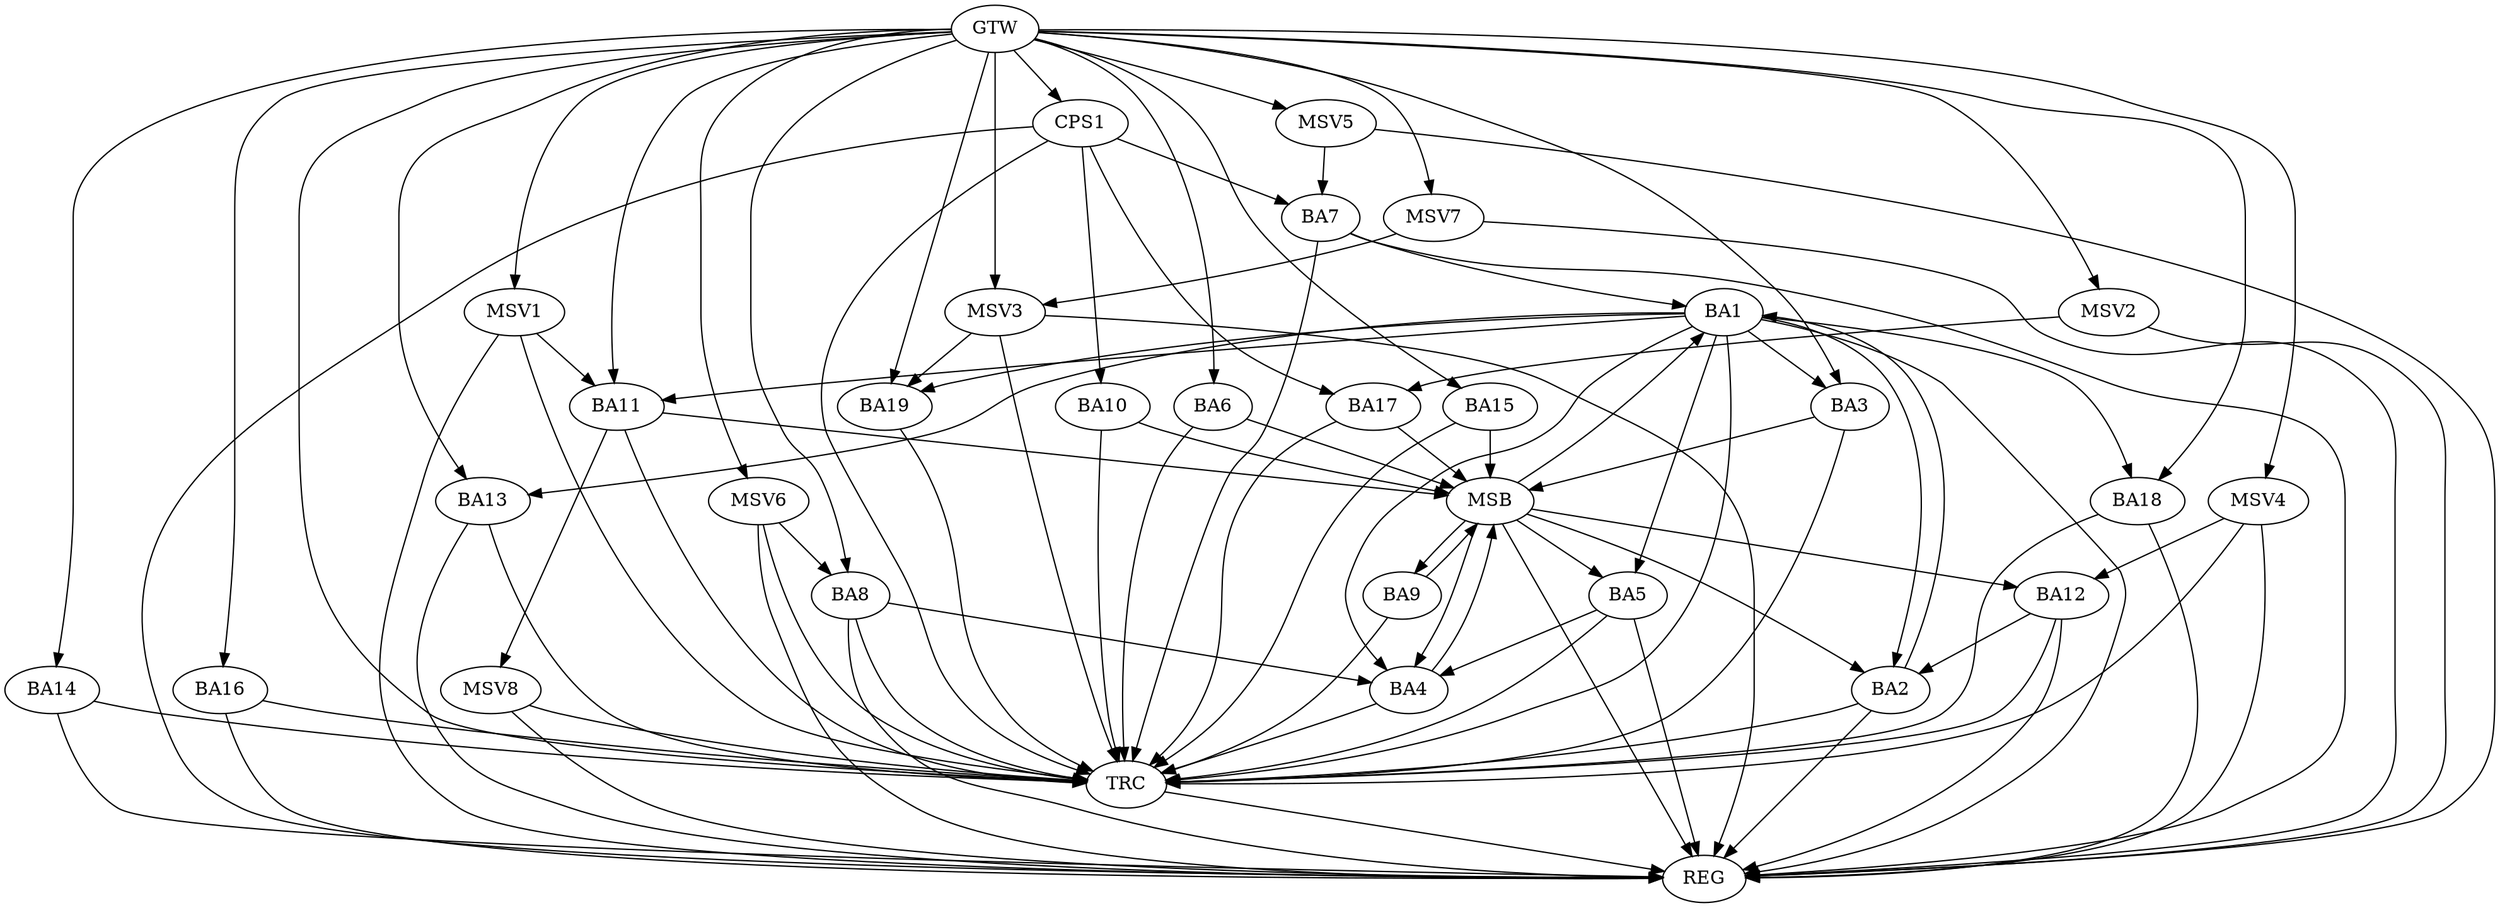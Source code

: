 strict digraph G {
  BA1 [ label="BA1" ];
  BA2 [ label="BA2" ];
  BA3 [ label="BA3" ];
  BA4 [ label="BA4" ];
  BA5 [ label="BA5" ];
  BA6 [ label="BA6" ];
  BA7 [ label="BA7" ];
  BA8 [ label="BA8" ];
  BA9 [ label="BA9" ];
  BA10 [ label="BA10" ];
  BA11 [ label="BA11" ];
  BA12 [ label="BA12" ];
  BA13 [ label="BA13" ];
  BA14 [ label="BA14" ];
  BA15 [ label="BA15" ];
  BA16 [ label="BA16" ];
  BA17 [ label="BA17" ];
  BA18 [ label="BA18" ];
  BA19 [ label="BA19" ];
  CPS1 [ label="CPS1" ];
  GTW [ label="GTW" ];
  REG [ label="REG" ];
  MSB [ label="MSB" ];
  TRC [ label="TRC" ];
  MSV1 [ label="MSV1" ];
  MSV2 [ label="MSV2" ];
  MSV3 [ label="MSV3" ];
  MSV4 [ label="MSV4" ];
  MSV5 [ label="MSV5" ];
  MSV6 [ label="MSV6" ];
  MSV7 [ label="MSV7" ];
  MSV8 [ label="MSV8" ];
  BA1 -> BA2;
  BA2 -> BA1;
  BA5 -> BA4;
  BA7 -> BA1;
  BA8 -> BA4;
  BA12 -> BA2;
  CPS1 -> BA7;
  CPS1 -> BA10;
  CPS1 -> BA17;
  GTW -> BA3;
  GTW -> BA6;
  GTW -> BA8;
  GTW -> BA11;
  GTW -> BA13;
  GTW -> BA14;
  GTW -> BA15;
  GTW -> BA16;
  GTW -> BA18;
  GTW -> BA19;
  GTW -> CPS1;
  BA1 -> REG;
  BA2 -> REG;
  BA5 -> REG;
  BA7 -> REG;
  BA8 -> REG;
  BA12 -> REG;
  BA13 -> REG;
  BA14 -> REG;
  BA16 -> REG;
  BA18 -> REG;
  CPS1 -> REG;
  BA3 -> MSB;
  MSB -> BA2;
  MSB -> REG;
  BA4 -> MSB;
  MSB -> BA1;
  BA6 -> MSB;
  BA9 -> MSB;
  MSB -> BA4;
  BA10 -> MSB;
  MSB -> BA9;
  BA11 -> MSB;
  MSB -> BA5;
  BA15 -> MSB;
  BA17 -> MSB;
  MSB -> BA12;
  BA1 -> TRC;
  BA2 -> TRC;
  BA3 -> TRC;
  BA4 -> TRC;
  BA5 -> TRC;
  BA6 -> TRC;
  BA7 -> TRC;
  BA8 -> TRC;
  BA9 -> TRC;
  BA10 -> TRC;
  BA11 -> TRC;
  BA12 -> TRC;
  BA13 -> TRC;
  BA14 -> TRC;
  BA15 -> TRC;
  BA16 -> TRC;
  BA17 -> TRC;
  BA18 -> TRC;
  BA19 -> TRC;
  CPS1 -> TRC;
  GTW -> TRC;
  TRC -> REG;
  BA1 -> BA18;
  BA1 -> BA3;
  BA1 -> BA11;
  BA1 -> BA19;
  BA1 -> BA4;
  BA1 -> BA13;
  BA1 -> BA5;
  MSV1 -> BA11;
  GTW -> MSV1;
  MSV1 -> REG;
  MSV1 -> TRC;
  MSV2 -> BA17;
  GTW -> MSV2;
  MSV2 -> REG;
  MSV3 -> BA19;
  GTW -> MSV3;
  MSV3 -> REG;
  MSV3 -> TRC;
  MSV4 -> BA12;
  GTW -> MSV4;
  MSV4 -> REG;
  MSV4 -> TRC;
  MSV5 -> BA7;
  GTW -> MSV5;
  MSV5 -> REG;
  MSV6 -> BA8;
  GTW -> MSV6;
  MSV6 -> REG;
  MSV6 -> TRC;
  MSV7 -> MSV3;
  GTW -> MSV7;
  MSV7 -> REG;
  BA11 -> MSV8;
  MSV8 -> REG;
  MSV8 -> TRC;
}
